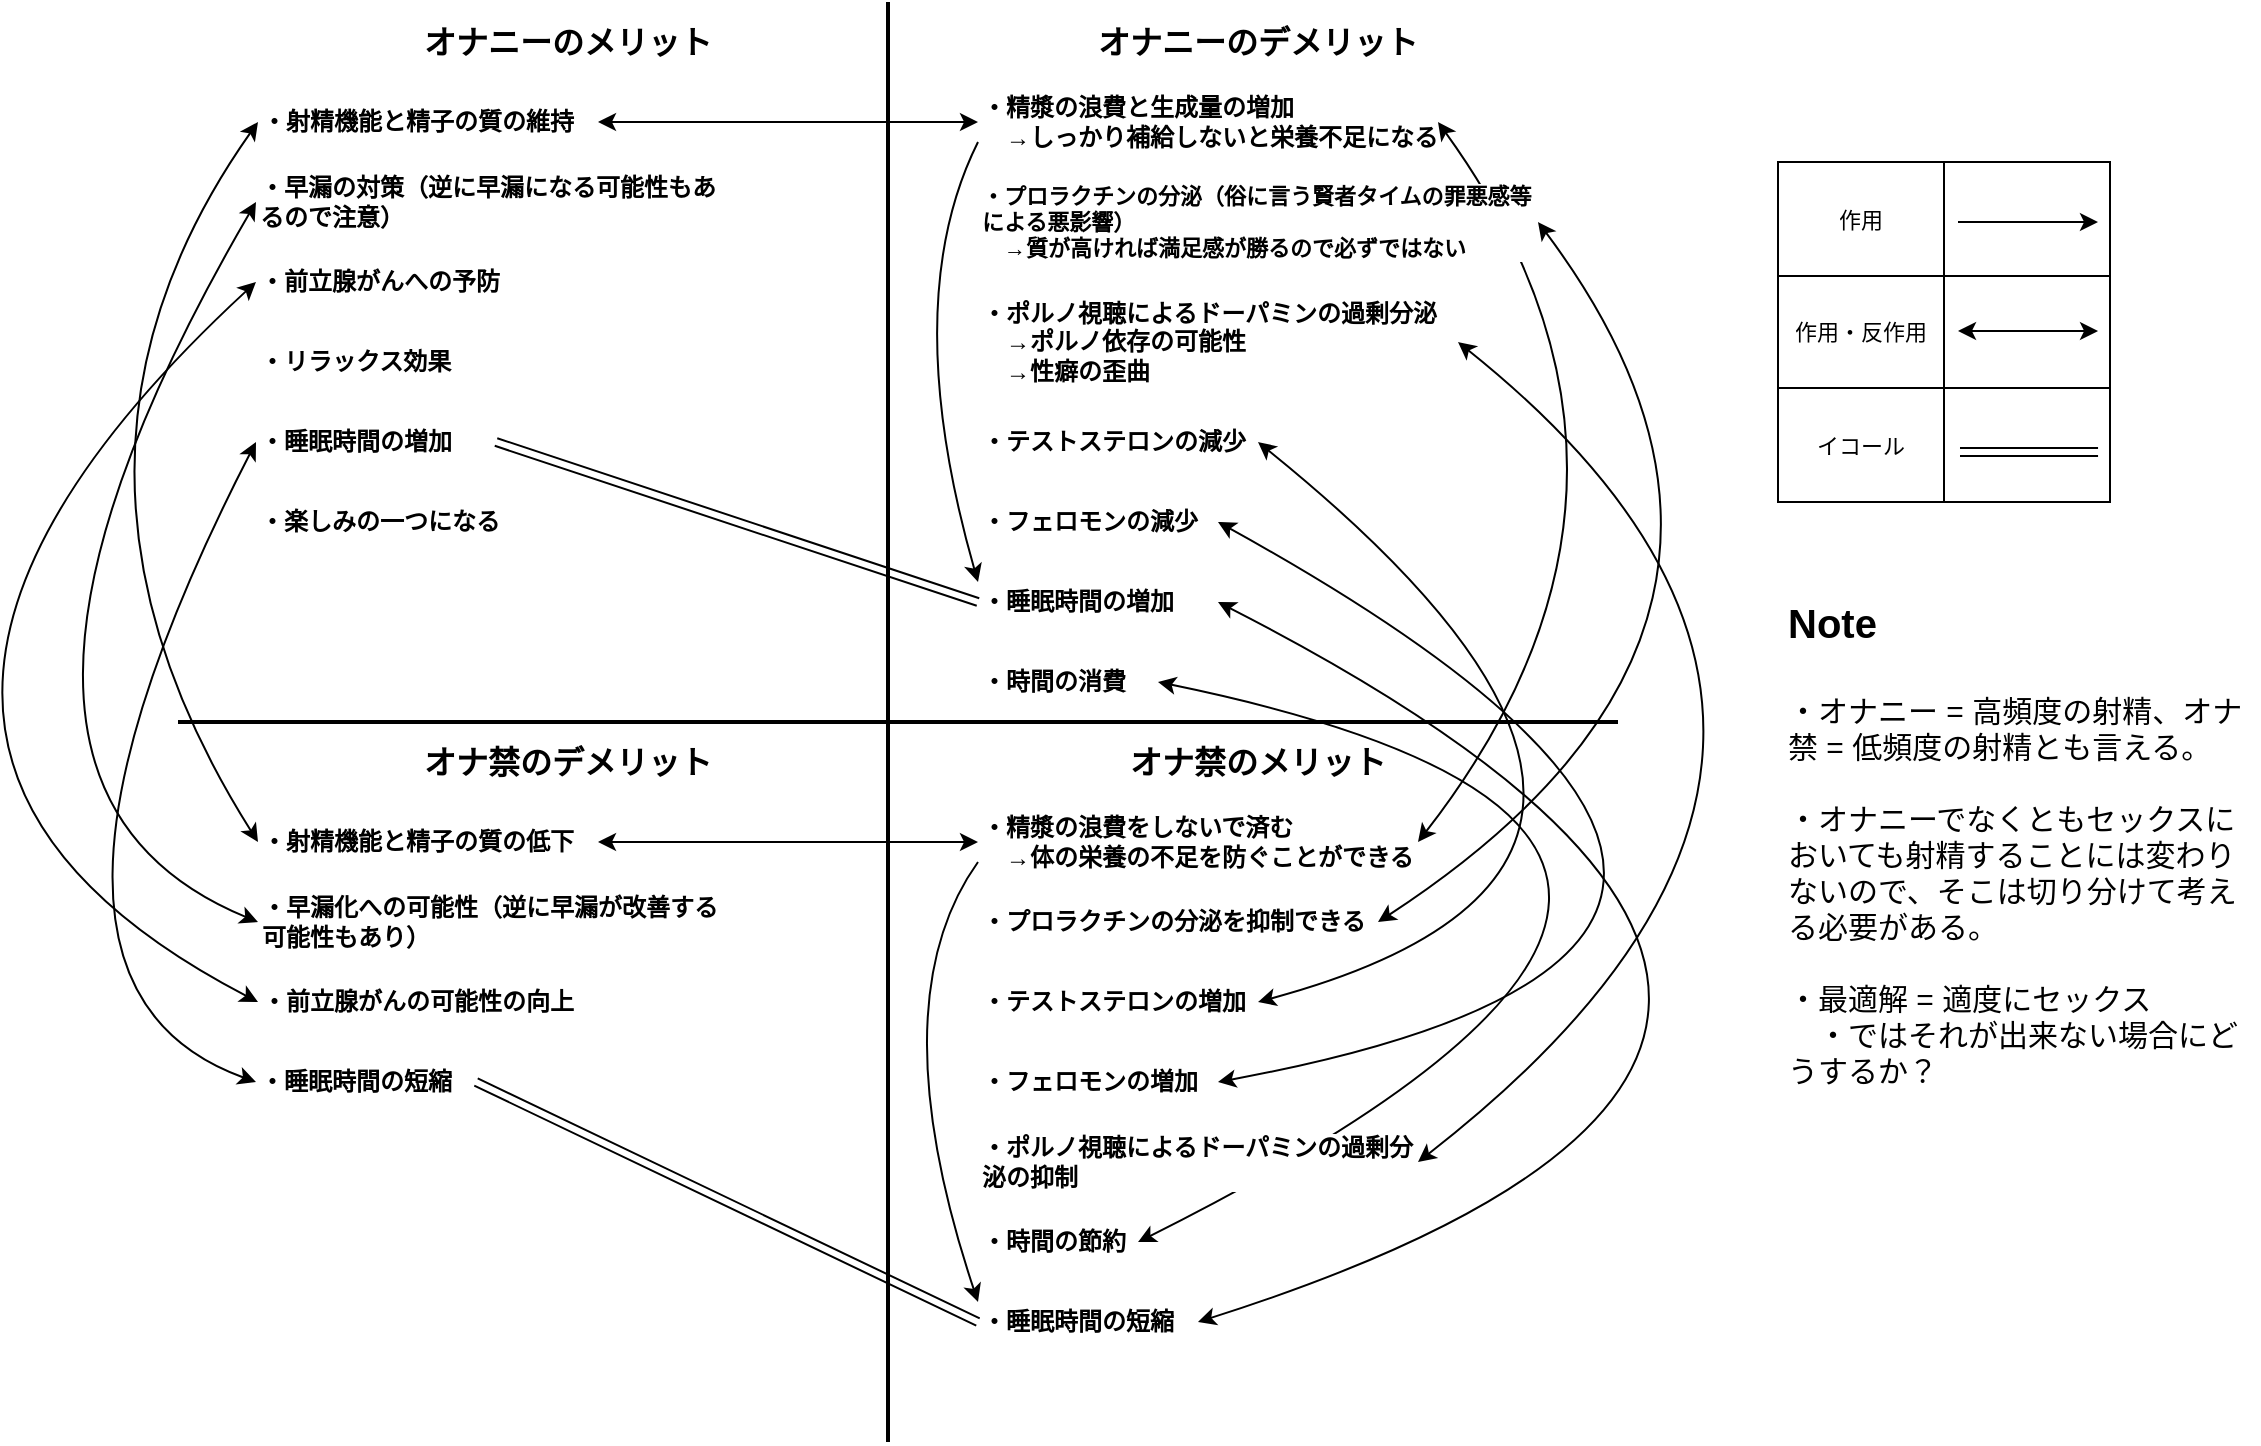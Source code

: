 <mxfile>
    <diagram id="vo5zmCqcgxIFknn6DyB2" name="ページ1">
        <mxGraphModel dx="1631" dy="916" grid="1" gridSize="10" guides="1" tooltips="1" connect="1" arrows="1" fold="1" page="1" pageScale="1" pageWidth="827" pageHeight="1169" background="#FFFFFF" math="0" shadow="0">
            <root>
                <mxCell id="0"/>
                <mxCell id="1" parent="0"/>
                <mxCell id="111" value="" style="endArrow=classic;html=1;labelBackgroundColor=none;fontSize=11;fontColor=#000000;curved=1;startArrow=classic;startFill=1;exitX=1;exitY=0.5;exitDx=0;exitDy=0;entryX=1;entryY=0.5;entryDx=0;entryDy=0;" edge="1" parent="1" source="26" target="36">
                    <mxGeometry width="50" height="50" relative="1" as="geometry">
                        <mxPoint x="1170" y="670" as="sourcePoint"/>
                        <mxPoint x="1220" y="620" as="targetPoint"/>
                        <Array as="points">
                            <mxPoint x="1200" y="700"/>
                        </Array>
                    </mxGeometry>
                </mxCell>
                <mxCell id="106" value="" style="line;strokeWidth=2;html=1;labelBackgroundColor=none;fontSize=11;fontColor=#000000;" vertex="1" parent="1">
                    <mxGeometry x="320" y="635" width="720" height="10" as="geometry"/>
                </mxCell>
                <mxCell id="107" value="" style="line;strokeWidth=2;html=1;labelBackgroundColor=default;fontSize=11;fontColor=#000000;rotation=90;" vertex="1" parent="1">
                    <mxGeometry x="315" y="635" width="720" height="10" as="geometry"/>
                </mxCell>
                <mxCell id="2" value="・射精機能と精子の質の維持" style="text;strokeColor=none;align=left;fillColor=none;html=1;verticalAlign=middle;whiteSpace=wrap;rounded=0;fontStyle=1;labelBackgroundColor=default;" vertex="1" parent="1">
                    <mxGeometry x="360" y="320" width="170" height="40" as="geometry"/>
                </mxCell>
                <mxCell id="4" value="・精漿の浪費と生成量の増加&lt;br&gt;　→しっかり補給しないと栄養不足になる" style="text;strokeColor=none;align=left;fillColor=none;html=1;verticalAlign=middle;whiteSpace=wrap;rounded=0;fontStyle=1;labelBackgroundColor=default;" vertex="1" parent="1">
                    <mxGeometry x="720" y="320" width="230" height="40" as="geometry"/>
                </mxCell>
                <mxCell id="6" value="" style="curved=1;endArrow=classic;html=1;exitX=1;exitY=0.5;exitDx=0;exitDy=0;entryX=0;entryY=0.5;entryDx=0;entryDy=0;startArrow=classic;startFill=1;labelBackgroundColor=default;" edge="1" parent="1" source="2" target="4">
                    <mxGeometry width="50" height="50" relative="1" as="geometry">
                        <mxPoint x="510" y="555" as="sourcePoint"/>
                        <mxPoint x="580.711" y="505" as="targetPoint"/>
                    </mxGeometry>
                </mxCell>
                <mxCell id="8" value="・早漏の対策（逆に早漏になる可能性もあるので注意）" style="text;strokeColor=none;align=left;fillColor=none;html=1;verticalAlign=middle;whiteSpace=wrap;rounded=0;fontStyle=1;labelBackgroundColor=default;" vertex="1" parent="1">
                    <mxGeometry x="359" y="360" width="240" height="40" as="geometry"/>
                </mxCell>
                <mxCell id="9" value="・前立腺がんへの予防" style="text;strokeColor=none;align=left;fillColor=none;html=1;verticalAlign=middle;whiteSpace=wrap;rounded=0;fontStyle=1;labelBackgroundColor=default;" vertex="1" parent="1">
                    <mxGeometry x="359" y="400" width="140" height="40" as="geometry"/>
                </mxCell>
                <mxCell id="10" value="・リラックス効果&lt;span style=&quot;color: rgba(0, 0, 0, 0); font-family: monospace; font-size: 0px;&quot;&gt;%3CmxGraphModel%3E%3Croot%3E%3CmxCell%20id%3D%220%22%2F%3E%3CmxCell%20id%3D%221%22%20parent%3D%220%22%2F%3E%3CmxCell%20id%3D%222%22%20value%3D%22%E5%89%8D%E7%AB%8B%E8%85%BA%E3%81%8C%E3%82%93%E3%81%B8%E3%81%AE%E4%BA%88%E9%98%B2%22%20style%3D%22text%3BstrokeColor%3Dnone%3Balign%3Dleft%3BfillColor%3Dnone%3Bhtml%3D1%3BverticalAlign%3Dmiddle%3BwhiteSpace%3Dwrap%3Brounded%3D0%3B%22%20vertex%3D%221%22%20parent%3D%221%22%3E%3CmxGeometry%20x%3D%2280%22%20y%3D%22240%22%20width%3D%22120%22%20height%3D%2240%22%20as%3D%22geometry%22%2F%3E%3C%2FmxCell%3E%3C%2Froot%3E%3C%2FmxGraphModel%3E&lt;/span&gt;" style="text;strokeColor=none;align=left;fillColor=none;html=1;verticalAlign=middle;whiteSpace=wrap;rounded=0;fontStyle=1;labelBackgroundColor=default;" vertex="1" parent="1">
                    <mxGeometry x="359" y="440" width="120" height="40" as="geometry"/>
                </mxCell>
                <mxCell id="11" value="・楽しみの一つになる" style="text;strokeColor=none;align=left;fillColor=none;html=1;verticalAlign=middle;whiteSpace=wrap;rounded=0;fontStyle=1;labelBackgroundColor=default;" vertex="1" parent="1">
                    <mxGeometry x="359" y="520" width="140" height="40" as="geometry"/>
                </mxCell>
                <mxCell id="12" value="・睡眠時間の増加" style="text;strokeColor=none;align=left;fillColor=none;html=1;verticalAlign=middle;whiteSpace=wrap;rounded=0;fontStyle=1;labelBackgroundColor=default;" vertex="1" parent="1">
                    <mxGeometry x="359" y="480" width="120" height="40" as="geometry"/>
                </mxCell>
                <mxCell id="13" value="・精漿の浪費をしないで済む&lt;br&gt;　→体の栄養の不足を防ぐことができる" style="text;strokeColor=none;align=left;fillColor=none;html=1;verticalAlign=middle;whiteSpace=wrap;rounded=0;fontStyle=1;labelBackgroundColor=default;" vertex="1" parent="1">
                    <mxGeometry x="720" y="680" width="220" height="40" as="geometry"/>
                </mxCell>
                <mxCell id="14" value="" style="curved=1;endArrow=classic;html=1;exitX=1;exitY=0.5;exitDx=0;exitDy=0;entryX=1;entryY=0.5;entryDx=0;entryDy=0;fontColor=#000000;fontStyle=0;startArrow=classic;startFill=1;" edge="1" parent="1" source="4" target="13">
                    <mxGeometry width="50" height="50" relative="1" as="geometry">
                        <mxPoint x="940" y="339.5" as="sourcePoint"/>
                        <mxPoint x="1190" y="339.5" as="targetPoint"/>
                        <Array as="points">
                            <mxPoint x="1080" y="520"/>
                        </Array>
                    </mxGeometry>
                </mxCell>
                <mxCell id="16" value="・プロラクチンの分泌（俗に言う賢者タイムの罪悪感等による悪影響）&lt;br style=&quot;font-size: 11px;&quot;&gt;　→質が高ければ満足感が勝るので必ずではない" style="text;strokeColor=none;align=left;fillColor=none;html=1;verticalAlign=middle;whiteSpace=wrap;rounded=0;fontStyle=1;labelBackgroundColor=default;fontSize=11;" vertex="1" parent="1">
                    <mxGeometry x="720" y="360" width="280" height="60" as="geometry"/>
                </mxCell>
                <mxCell id="17" value="・プロラクチンの分泌を抑制できる" style="text;strokeColor=none;align=left;fillColor=none;html=1;verticalAlign=middle;whiteSpace=wrap;rounded=0;fontStyle=1;labelBackgroundColor=default;" vertex="1" parent="1">
                    <mxGeometry x="720" y="720" width="200" height="40" as="geometry"/>
                </mxCell>
                <mxCell id="22" value="" style="endArrow=classic;html=1;fontColor=#000000;exitX=1;exitY=0.5;exitDx=0;exitDy=0;curved=1;entryX=1;entryY=0.5;entryDx=0;entryDy=0;startArrow=classic;startFill=1;" edge="1" parent="1" source="16" target="17">
                    <mxGeometry width="50" height="50" relative="1" as="geometry">
                        <mxPoint x="1020" y="440" as="sourcePoint"/>
                        <mxPoint x="1070" y="390" as="targetPoint"/>
                        <Array as="points">
                            <mxPoint x="1150" y="590"/>
                        </Array>
                    </mxGeometry>
                </mxCell>
                <mxCell id="24" value="・ポルノ視聴によるドーパミンの過剰分泌&lt;br&gt;　→ポルノ依存の可能性&lt;br&gt;　→性癖の歪曲" style="text;strokeColor=none;align=left;fillColor=none;html=1;verticalAlign=middle;whiteSpace=wrap;rounded=0;fontStyle=1;labelBackgroundColor=default;" vertex="1" parent="1">
                    <mxGeometry x="720" y="420" width="240" height="60" as="geometry"/>
                </mxCell>
                <mxCell id="25" value="・テストステロンの減少" style="text;strokeColor=none;align=left;fillColor=none;html=1;verticalAlign=middle;whiteSpace=wrap;rounded=0;fontStyle=1;labelBackgroundColor=default;" vertex="1" parent="1">
                    <mxGeometry x="720" y="480" width="140" height="40" as="geometry"/>
                </mxCell>
                <mxCell id="26" value="・時間の消費" style="text;strokeColor=none;align=left;fillColor=none;html=1;verticalAlign=middle;whiteSpace=wrap;rounded=0;fontStyle=1;labelBackgroundColor=default;" vertex="1" parent="1">
                    <mxGeometry x="720" y="600" width="90" height="40" as="geometry"/>
                </mxCell>
                <mxCell id="27" value="・睡眠時間の増加" style="text;strokeColor=none;align=left;fillColor=none;html=1;verticalAlign=middle;whiteSpace=wrap;rounded=0;fontStyle=1;labelBackgroundColor=default;" vertex="1" parent="1">
                    <mxGeometry x="720" y="560" width="120" height="40" as="geometry"/>
                </mxCell>
                <mxCell id="28" value="" style="curved=1;endArrow=classic;html=1;exitX=1;exitY=0.5;exitDx=0;exitDy=0;entryX=0;entryY=0.5;entryDx=0;entryDy=0;startArrow=classic;startFill=1;shape=link;labelBackgroundColor=default;" edge="1" parent="1" source="12" target="27">
                    <mxGeometry width="50" height="50" relative="1" as="geometry">
                        <mxPoint x="510" y="570" as="sourcePoint"/>
                        <mxPoint x="760" y="570" as="targetPoint"/>
                    </mxGeometry>
                </mxCell>
                <mxCell id="29" value="・テストステロンの増加" style="text;strokeColor=none;align=left;fillColor=none;html=1;verticalAlign=middle;whiteSpace=wrap;rounded=0;fontStyle=1;labelBackgroundColor=default;" vertex="1" parent="1">
                    <mxGeometry x="720" y="760" width="140" height="40" as="geometry"/>
                </mxCell>
                <mxCell id="30" value="" style="endArrow=classic;html=1;fontColor=#000000;curved=1;exitX=1;exitY=0.5;exitDx=0;exitDy=0;entryX=1;entryY=0.5;entryDx=0;entryDy=0;startArrow=classic;startFill=1;" edge="1" parent="1" source="25" target="29">
                    <mxGeometry width="50" height="50" relative="1" as="geometry">
                        <mxPoint x="940" y="490" as="sourcePoint"/>
                        <mxPoint x="990" y="440" as="targetPoint"/>
                        <Array as="points">
                            <mxPoint x="1120" y="710"/>
                        </Array>
                    </mxGeometry>
                </mxCell>
                <mxCell id="31" value="・睡眠時間の短縮" style="text;strokeColor=none;align=left;fillColor=none;html=1;verticalAlign=middle;whiteSpace=wrap;rounded=0;fontStyle=1;labelBackgroundColor=default;" vertex="1" parent="1">
                    <mxGeometry x="720" y="920" width="110" height="40" as="geometry"/>
                </mxCell>
                <mxCell id="32" value="・フェロモンの増加" style="text;strokeColor=none;align=left;fillColor=none;html=1;verticalAlign=middle;whiteSpace=wrap;rounded=0;fontStyle=1;labelBackgroundColor=default;" vertex="1" parent="1">
                    <mxGeometry x="720" y="800" width="120" height="40" as="geometry"/>
                </mxCell>
                <mxCell id="33" value="・ポルノ視聴によるドーパミンの過剰分泌の抑制" style="text;strokeColor=none;align=left;fillColor=none;html=1;verticalAlign=middle;whiteSpace=wrap;rounded=0;fontStyle=1;labelBackgroundColor=default;" vertex="1" parent="1">
                    <mxGeometry x="720" y="840" width="220" height="40" as="geometry"/>
                </mxCell>
                <mxCell id="34" value="" style="endArrow=classic;html=1;fontSize=11;fontColor=#000000;curved=1;exitX=1;exitY=0.5;exitDx=0;exitDy=0;entryX=1;entryY=0.5;entryDx=0;entryDy=0;startArrow=classic;startFill=1;" edge="1" parent="1" source="33" target="24">
                    <mxGeometry width="50" height="50" relative="1" as="geometry">
                        <mxPoint x="980" y="870" as="sourcePoint"/>
                        <mxPoint x="1030" y="820" as="targetPoint"/>
                        <Array as="points">
                            <mxPoint x="1210" y="650"/>
                        </Array>
                    </mxGeometry>
                </mxCell>
                <mxCell id="35" value="" style="endArrow=classic;html=1;fontSize=11;fontColor=#000000;curved=1;exitX=0;exitY=0.75;exitDx=0;exitDy=0;entryX=0;entryY=0.25;entryDx=0;entryDy=0;labelBackgroundColor=default;" edge="1" parent="1" source="13" target="31">
                    <mxGeometry width="50" height="50" relative="1" as="geometry">
                        <mxPoint x="630" y="770" as="sourcePoint"/>
                        <mxPoint x="680" y="720" as="targetPoint"/>
                        <Array as="points">
                            <mxPoint x="670" y="780"/>
                        </Array>
                    </mxGeometry>
                </mxCell>
                <mxCell id="36" value="・時間の節約" style="text;strokeColor=none;align=left;fillColor=none;html=1;verticalAlign=middle;whiteSpace=wrap;rounded=0;fontStyle=1;labelBackgroundColor=default;" vertex="1" parent="1">
                    <mxGeometry x="720" y="880" width="80" height="40" as="geometry"/>
                </mxCell>
                <mxCell id="37" value="・射精機能と精子の質の低下" style="text;strokeColor=none;align=left;fillColor=none;html=1;verticalAlign=middle;whiteSpace=wrap;rounded=0;fontStyle=1;labelBackgroundColor=default;" vertex="1" parent="1">
                    <mxGeometry x="360" y="680" width="170" height="40" as="geometry"/>
                </mxCell>
                <mxCell id="38" value="" style="endArrow=classic;html=1;fontSize=11;fontColor=#000000;curved=1;exitX=0;exitY=0.5;exitDx=0;exitDy=0;entryX=0;entryY=0.5;entryDx=0;entryDy=0;startArrow=classic;startFill=1;" edge="1" parent="1" source="37" target="2">
                    <mxGeometry width="50" height="50" relative="1" as="geometry">
                        <mxPoint x="360" y="690" as="sourcePoint"/>
                        <mxPoint x="410" y="640" as="targetPoint"/>
                        <Array as="points">
                            <mxPoint x="240" y="510"/>
                        </Array>
                    </mxGeometry>
                </mxCell>
                <mxCell id="55" value="・早漏化への可能性（逆に早漏が改善する可能性もあり）" style="text;strokeColor=none;align=left;fillColor=none;html=1;verticalAlign=middle;whiteSpace=wrap;rounded=0;fontStyle=1;labelBackgroundColor=default;" vertex="1" parent="1">
                    <mxGeometry x="360" y="720" width="240" height="40" as="geometry"/>
                </mxCell>
                <mxCell id="56" value="" style="endArrow=classic;html=1;fontSize=11;fontColor=#000000;curved=1;exitX=0;exitY=0.5;exitDx=0;exitDy=0;entryX=0;entryY=0.5;entryDx=0;entryDy=0;startArrow=classic;startFill=1;" edge="1" parent="1" source="8" target="55">
                    <mxGeometry width="50" height="50" relative="1" as="geometry">
                        <mxPoint x="130" y="660" as="sourcePoint"/>
                        <mxPoint x="180" y="610" as="targetPoint"/>
                        <Array as="points">
                            <mxPoint x="190" y="670"/>
                        </Array>
                    </mxGeometry>
                </mxCell>
                <mxCell id="57" value="・睡眠時間の短縮" style="text;strokeColor=none;align=left;fillColor=none;html=1;verticalAlign=middle;whiteSpace=wrap;rounded=0;fontStyle=1;labelBackgroundColor=default;" vertex="1" parent="1">
                    <mxGeometry x="359" y="800" width="110" height="40" as="geometry"/>
                </mxCell>
                <mxCell id="58" value="" style="curved=1;endArrow=classic;html=1;exitX=1;exitY=0.5;exitDx=0;exitDy=0;startArrow=classic;startFill=1;shape=link;entryX=0;entryY=0.5;entryDx=0;entryDy=0;labelBackgroundColor=default;" edge="1" parent="1" source="57" target="31">
                    <mxGeometry width="50" height="50" relative="1" as="geometry">
                        <mxPoint x="520" y="920" as="sourcePoint"/>
                        <mxPoint x="620" y="900" as="targetPoint"/>
                    </mxGeometry>
                </mxCell>
                <mxCell id="59" value="・フェロモンの減少" style="text;strokeColor=none;align=left;fillColor=none;html=1;verticalAlign=middle;whiteSpace=wrap;rounded=0;fontStyle=1;labelBackgroundColor=default;" vertex="1" parent="1">
                    <mxGeometry x="720" y="520" width="120" height="40" as="geometry"/>
                </mxCell>
                <mxCell id="60" value="" style="endArrow=classic;html=1;fontSize=11;fontColor=#000000;curved=1;exitX=1;exitY=0.5;exitDx=0;exitDy=0;entryX=1;entryY=0.5;entryDx=0;entryDy=0;startArrow=classic;startFill=1;" edge="1" parent="1" source="59" target="32">
                    <mxGeometry width="50" height="50" relative="1" as="geometry">
                        <mxPoint x="930" y="540" as="sourcePoint"/>
                        <mxPoint x="1250" y="570" as="targetPoint"/>
                        <Array as="points">
                            <mxPoint x="1220" y="750"/>
                        </Array>
                    </mxGeometry>
                </mxCell>
                <mxCell id="62" value="" style="endArrow=classic;html=1;fontSize=11;fontColor=#000000;curved=1;exitX=1;exitY=0.5;exitDx=0;exitDy=0;entryX=0;entryY=0.5;entryDx=0;entryDy=0;startArrow=classic;startFill=1;labelBackgroundColor=default;" edge="1" parent="1" source="37" target="13">
                    <mxGeometry width="50" height="50" relative="1" as="geometry">
                        <mxPoint x="590" y="690" as="sourcePoint"/>
                        <mxPoint x="640" y="640" as="targetPoint"/>
                    </mxGeometry>
                </mxCell>
                <mxCell id="63" value="・前立腺がんの可能性の向上" style="text;strokeColor=none;align=left;fillColor=none;html=1;verticalAlign=middle;whiteSpace=wrap;rounded=0;fontStyle=1;labelBackgroundColor=default;" vertex="1" parent="1">
                    <mxGeometry x="360" y="760" width="170" height="40" as="geometry"/>
                </mxCell>
                <mxCell id="64" value="" style="endArrow=classic;html=1;fontSize=11;fontColor=#000000;curved=1;exitX=0;exitY=0.5;exitDx=0;exitDy=0;entryX=0;entryY=0.5;entryDx=0;entryDy=0;startArrow=classic;startFill=1;" edge="1" parent="1" source="63" target="9">
                    <mxGeometry width="50" height="50" relative="1" as="geometry">
                        <mxPoint x="270" y="840" as="sourcePoint"/>
                        <mxPoint x="320" y="790" as="targetPoint"/>
                        <Array as="points">
                            <mxPoint x="110" y="650"/>
                        </Array>
                    </mxGeometry>
                </mxCell>
                <mxCell id="65" value="" style="endArrow=classic;html=1;fontSize=11;fontColor=#000000;curved=1;exitX=1;exitY=0.5;exitDx=0;exitDy=0;entryX=1;entryY=0.5;entryDx=0;entryDy=0;startArrow=classic;startFill=1;" edge="1" parent="1" source="31" target="27">
                    <mxGeometry width="50" height="50" relative="1" as="geometry">
                        <mxPoint x="1070" y="910" as="sourcePoint"/>
                        <mxPoint x="1120" y="860" as="targetPoint"/>
                        <Array as="points">
                            <mxPoint x="1270" y="800"/>
                        </Array>
                    </mxGeometry>
                </mxCell>
                <mxCell id="67" value="" style="endArrow=classic;html=1;fontSize=11;fontColor=#000000;curved=1;exitX=0;exitY=0.5;exitDx=0;exitDy=0;entryX=0;entryY=0.5;entryDx=0;entryDy=0;startArrow=classic;startFill=1;" edge="1" parent="1" source="57" target="12">
                    <mxGeometry width="50" height="50" relative="1" as="geometry">
                        <mxPoint x="230" y="920" as="sourcePoint"/>
                        <mxPoint x="280" y="870" as="targetPoint"/>
                        <Array as="points">
                            <mxPoint x="220" y="770"/>
                        </Array>
                    </mxGeometry>
                </mxCell>
                <mxCell id="91" value="v" style="group;labelBackgroundColor=none;" vertex="1" connectable="0" parent="1">
                    <mxGeometry x="1120" y="360" width="166" height="170" as="geometry"/>
                </mxCell>
                <mxCell id="95" value="" style="group" vertex="1" connectable="0" parent="91">
                    <mxGeometry width="166" height="170" as="geometry"/>
                </mxCell>
                <mxCell id="70" value="" style="shape=table;html=1;whiteSpace=wrap;startSize=0;container=1;collapsible=0;childLayout=tableLayout;labelBackgroundColor=none;fontSize=11;fontColor=#000000;" vertex="1" parent="95">
                    <mxGeometry width="166" height="170" as="geometry"/>
                </mxCell>
                <mxCell id="71" value="" style="shape=tableRow;horizontal=0;startSize=0;swimlaneHead=0;swimlaneBody=0;top=0;left=0;bottom=0;right=0;collapsible=0;dropTarget=0;fillColor=none;points=[[0,0.5],[1,0.5]];portConstraint=eastwest;labelBackgroundColor=none;fontSize=11;fontColor=#000000;" vertex="1" parent="70">
                    <mxGeometry width="166" height="57" as="geometry"/>
                </mxCell>
                <mxCell id="88" value="&lt;span style=&quot;&quot;&gt;作用&lt;/span&gt;" style="shape=partialRectangle;html=1;whiteSpace=wrap;connectable=0;fillColor=none;top=0;left=0;bottom=0;right=0;overflow=hidden;labelBackgroundColor=none;fontSize=11;fontColor=#000000;" vertex="1" parent="71">
                    <mxGeometry width="83" height="57" as="geometry">
                        <mxRectangle width="83" height="57" as="alternateBounds"/>
                    </mxGeometry>
                </mxCell>
                <mxCell id="72" value="" style="shape=partialRectangle;html=1;whiteSpace=wrap;connectable=0;fillColor=none;top=0;left=0;bottom=0;right=0;overflow=hidden;labelBackgroundColor=none;fontSize=11;fontColor=#000000;" vertex="1" parent="71">
                    <mxGeometry x="83" width="83" height="57" as="geometry">
                        <mxRectangle width="83" height="57" as="alternateBounds"/>
                    </mxGeometry>
                </mxCell>
                <mxCell id="75" value="" style="shape=tableRow;horizontal=0;startSize=0;swimlaneHead=0;swimlaneBody=0;top=0;left=0;bottom=0;right=0;collapsible=0;dropTarget=0;fillColor=none;points=[[0,0.5],[1,0.5]];portConstraint=eastwest;labelBackgroundColor=none;fontSize=11;fontColor=#000000;" vertex="1" parent="70">
                    <mxGeometry y="57" width="166" height="56" as="geometry"/>
                </mxCell>
                <mxCell id="89" value="作用・反作用" style="shape=partialRectangle;html=1;whiteSpace=wrap;connectable=0;fillColor=none;top=0;left=0;bottom=0;right=0;overflow=hidden;labelBackgroundColor=none;fontSize=11;fontColor=#000000;" vertex="1" parent="75">
                    <mxGeometry width="83" height="56" as="geometry">
                        <mxRectangle width="83" height="56" as="alternateBounds"/>
                    </mxGeometry>
                </mxCell>
                <mxCell id="76" value="" style="shape=partialRectangle;html=1;whiteSpace=wrap;connectable=0;fillColor=none;top=0;left=0;bottom=0;right=0;overflow=hidden;labelBackgroundColor=none;fontSize=11;fontColor=#000000;" vertex="1" parent="75">
                    <mxGeometry x="83" width="83" height="56" as="geometry">
                        <mxRectangle width="83" height="56" as="alternateBounds"/>
                    </mxGeometry>
                </mxCell>
                <mxCell id="79" value="" style="shape=tableRow;horizontal=0;startSize=0;swimlaneHead=0;swimlaneBody=0;top=0;left=0;bottom=0;right=0;collapsible=0;dropTarget=0;fillColor=none;points=[[0,0.5],[1,0.5]];portConstraint=eastwest;labelBackgroundColor=none;fontSize=11;fontColor=#000000;" vertex="1" parent="70">
                    <mxGeometry y="113" width="166" height="57" as="geometry"/>
                </mxCell>
                <mxCell id="90" value="イコール" style="shape=partialRectangle;html=1;whiteSpace=wrap;connectable=0;fillColor=none;top=0;left=0;bottom=0;right=0;overflow=hidden;labelBackgroundColor=none;fontSize=11;fontColor=#000000;" vertex="1" parent="79">
                    <mxGeometry width="83" height="57" as="geometry">
                        <mxRectangle width="83" height="57" as="alternateBounds"/>
                    </mxGeometry>
                </mxCell>
                <mxCell id="80" value="" style="shape=partialRectangle;html=1;whiteSpace=wrap;connectable=0;fillColor=none;top=0;left=0;bottom=0;right=0;overflow=hidden;labelBackgroundColor=none;fontSize=11;fontColor=#000000;" vertex="1" parent="79">
                    <mxGeometry x="83" width="83" height="57" as="geometry">
                        <mxRectangle width="83" height="57" as="alternateBounds"/>
                    </mxGeometry>
                </mxCell>
                <mxCell id="83" value="" style="endArrow=classic;html=1;fontSize=11;fontColor=#000000;curved=1;labelBackgroundColor=none;" edge="1" parent="95">
                    <mxGeometry width="50" height="50" relative="1" as="geometry">
                        <mxPoint x="90" y="30" as="sourcePoint"/>
                        <mxPoint x="160" y="30" as="targetPoint"/>
                    </mxGeometry>
                </mxCell>
                <mxCell id="93" value="" style="endArrow=classic;html=1;labelBackgroundColor=none;fontSize=11;fontColor=#000000;curved=1;entryX=0.964;entryY=0.491;entryDx=0;entryDy=0;entryPerimeter=0;startArrow=classic;startFill=1;" edge="1" parent="95" target="75">
                    <mxGeometry width="50" height="50" relative="1" as="geometry">
                        <mxPoint x="90" y="84.5" as="sourcePoint"/>
                        <mxPoint x="140" y="84.5" as="targetPoint"/>
                    </mxGeometry>
                </mxCell>
                <mxCell id="96" value="" style="endArrow=none;html=1;labelBackgroundColor=none;fontSize=11;fontColor=#000000;curved=1;shape=link;entryX=0.964;entryY=0.561;entryDx=0;entryDy=0;entryPerimeter=0;" edge="1" parent="95" target="79">
                    <mxGeometry width="50" height="50" relative="1" as="geometry">
                        <mxPoint x="91" y="145" as="sourcePoint"/>
                        <mxPoint x="160" y="142" as="targetPoint"/>
                    </mxGeometry>
                </mxCell>
                <mxCell id="112" value="オナニーのメリット" style="text;strokeColor=none;align=center;fillColor=none;html=1;verticalAlign=middle;whiteSpace=wrap;rounded=0;labelBackgroundColor=default;fontSize=16;fontColor=#000000;fontStyle=1" vertex="1" parent="1">
                    <mxGeometry x="360" y="280" width="310" height="40" as="geometry"/>
                </mxCell>
                <mxCell id="113" value="オナニーのデメリット" style="text;strokeColor=none;align=center;fillColor=none;html=1;verticalAlign=middle;whiteSpace=wrap;rounded=0;labelBackgroundColor=default;fontSize=16;fontColor=#000000;fontStyle=1" vertex="1" parent="1">
                    <mxGeometry x="680" y="280" width="360" height="40" as="geometry"/>
                </mxCell>
                <mxCell id="114" value="オナ禁のデメリット" style="text;strokeColor=none;align=center;fillColor=none;html=1;verticalAlign=middle;whiteSpace=wrap;rounded=0;labelBackgroundColor=default;fontSize=16;fontColor=#000000;fontStyle=1" vertex="1" parent="1">
                    <mxGeometry x="360" y="640" width="310" height="40" as="geometry"/>
                </mxCell>
                <mxCell id="115" value="オナ禁のメリット" style="text;strokeColor=none;align=center;fillColor=none;html=1;verticalAlign=middle;whiteSpace=wrap;rounded=0;labelBackgroundColor=none;fontSize=16;fontColor=#000000;fontStyle=1" vertex="1" parent="1">
                    <mxGeometry x="680" y="640" width="360" height="40" as="geometry"/>
                </mxCell>
                <mxCell id="161" value="&lt;h1&gt;&lt;span style=&quot;text-align: center;&quot;&gt;&lt;font style=&quot;font-size: 20px;&quot;&gt;Note&lt;/font&gt;&lt;/span&gt;&lt;br&gt;&lt;/h1&gt;&lt;div style=&quot;border-color: var(--border-color);&quot;&gt;&lt;span style=&quot;border-color: var(--border-color); background-color: initial;&quot;&gt;・オナニー = 高頻度の射精、オナ禁 = 低頻度の射精とも言える。&lt;/span&gt;&lt;/div&gt;&lt;div style=&quot;border-color: var(--border-color);&quot;&gt;&lt;span style=&quot;border-color: var(--border-color); background-color: initial;&quot;&gt;&lt;br&gt;&lt;/span&gt;&lt;/div&gt;&lt;div style=&quot;border-color: var(--border-color);&quot;&gt;&lt;span style=&quot;border-color: var(--border-color); background-color: initial;&quot;&gt;・オナニーでなくともセックスにおいても射精することには変わりないので、そこは切り分けて考える必要がある。&lt;br&gt;&lt;/span&gt;&lt;/div&gt;&lt;div style=&quot;border-color: var(--border-color);&quot;&gt;&lt;span style=&quot;border-color: var(--border-color); background-color: initial;&quot;&gt;&lt;br&gt;&lt;/span&gt;&lt;/div&gt;&lt;div style=&quot;border-color: var(--border-color);&quot;&gt;&lt;span style=&quot;border-color: var(--border-color); background-color: initial;&quot;&gt;・最適解 = 適度にセックス&lt;/span&gt;&lt;/div&gt;&lt;div style=&quot;border-color: var(--border-color);&quot;&gt;&lt;span style=&quot;border-color: var(--border-color); background-color: initial;&quot;&gt;　・ではそれが出来ない場合にどうするか？&lt;/span&gt;&lt;/div&gt;&lt;div style=&quot;border-color: var(--border-color); text-align: left;&quot;&gt;&lt;br&gt;&lt;/div&gt;" style="text;html=1;strokeColor=none;fillColor=none;spacing=5;spacingTop=-20;whiteSpace=wrap;overflow=hidden;rounded=0;labelBackgroundColor=none;fontSize=15;fontColor=#000000;" vertex="1" parent="1">
                    <mxGeometry x="1120" y="560" width="240" height="380" as="geometry"/>
                </mxCell>
                <mxCell id="162" value="" style="endArrow=classic;html=1;fontSize=11;fontColor=#000000;curved=1;exitX=0;exitY=0.75;exitDx=0;exitDy=0;entryX=0;entryY=0.25;entryDx=0;entryDy=0;labelBackgroundColor=default;" edge="1" parent="1" source="4" target="27">
                    <mxGeometry width="50" height="50" relative="1" as="geometry">
                        <mxPoint x="705" y="370" as="sourcePoint"/>
                        <mxPoint x="705" y="590" as="targetPoint"/>
                        <Array as="points">
                            <mxPoint x="680" y="430"/>
                        </Array>
                    </mxGeometry>
                </mxCell>
            </root>
        </mxGraphModel>
    </diagram>
</mxfile>